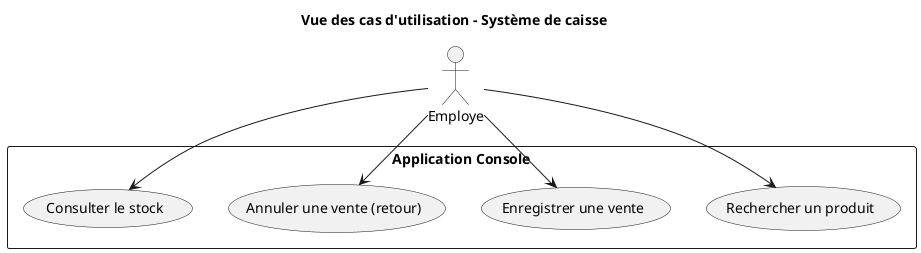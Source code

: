 @startuml
title Vue des cas d'utilisation – Système de caisse

actor Employe

rectangle "Application Console" {
  usecase "Rechercher un produit" as UC1
  usecase "Enregistrer une vente" as UC2
  usecase "Annuler une vente (retour)" as UC3
  usecase "Consulter le stock" as UC4
}

Employe --> UC1
Employe --> UC2
Employe --> UC3
Employe --> UC4

@enduml
